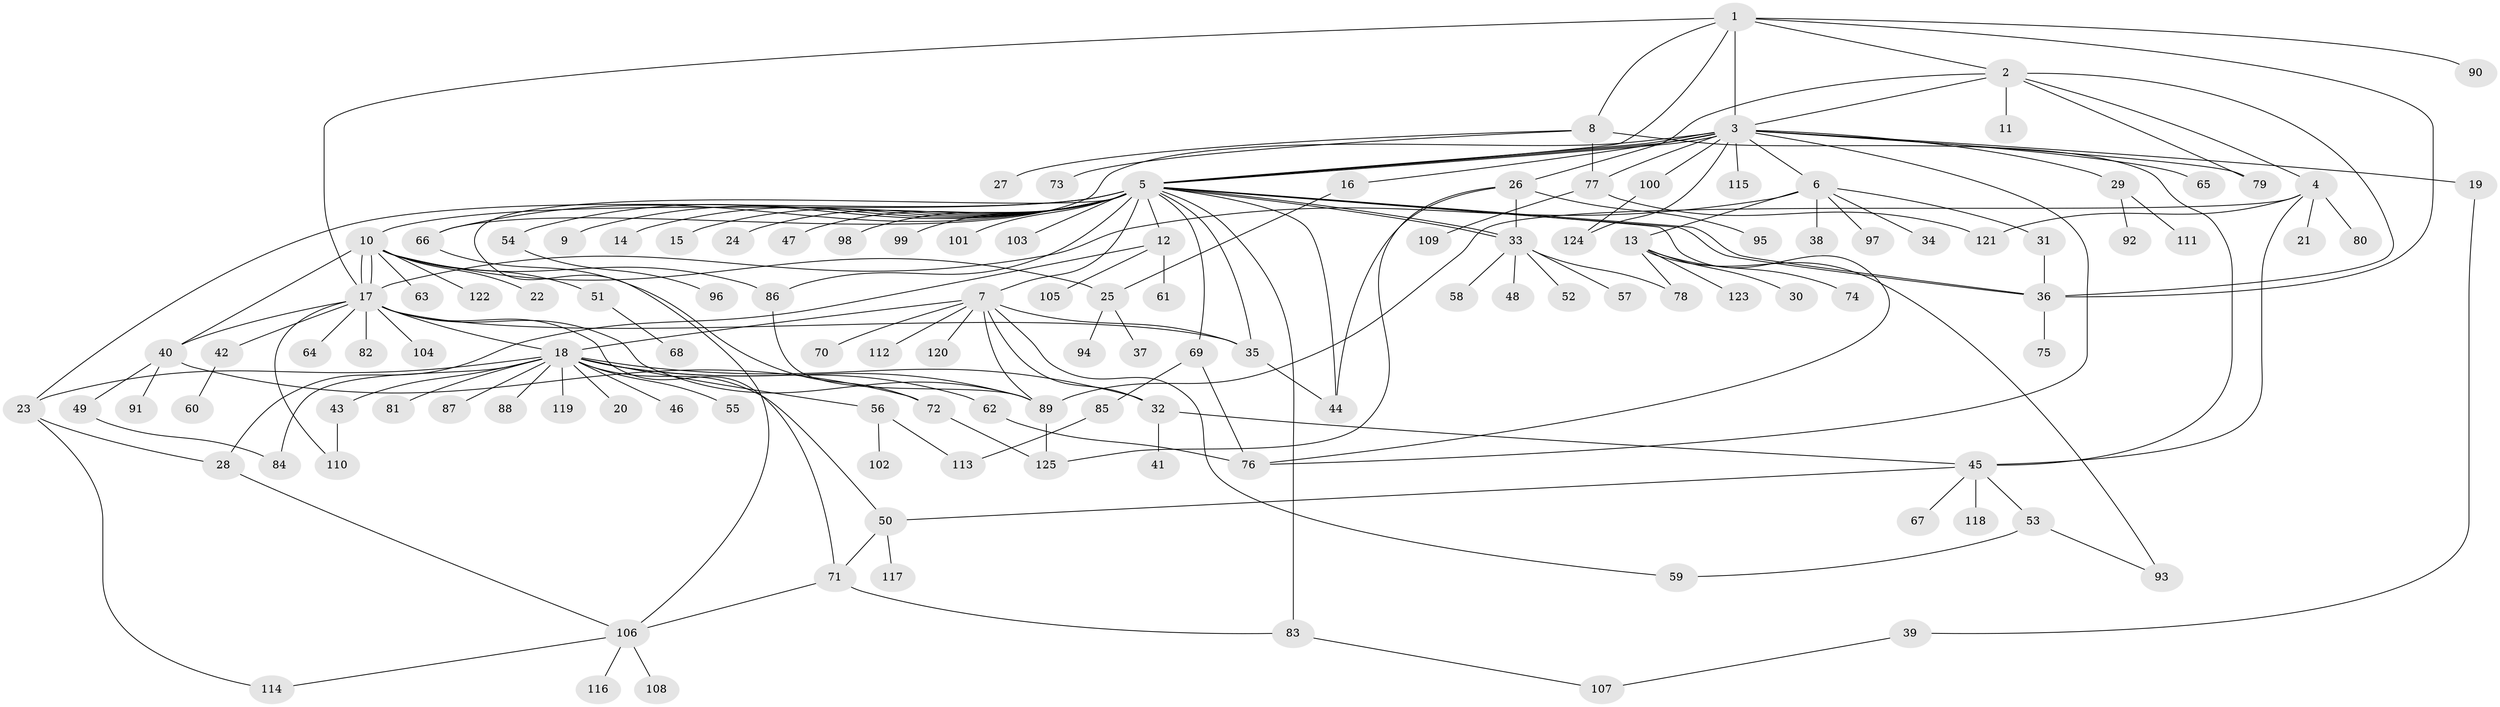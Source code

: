 // coarse degree distribution, {9: 0.030612244897959183, 22: 0.01020408163265306, 6: 0.02040816326530612, 28: 0.01020408163265306, 8: 0.02040816326530612, 1: 0.5102040816326531, 3: 0.05102040816326531, 2: 0.21428571428571427, 13: 0.01020408163265306, 16: 0.01020408163265306, 5: 0.030612244897959183, 4: 0.061224489795918366, 7: 0.02040816326530612}
// Generated by graph-tools (version 1.1) at 2025/41/03/06/25 10:41:48]
// undirected, 125 vertices, 178 edges
graph export_dot {
graph [start="1"]
  node [color=gray90,style=filled];
  1;
  2;
  3;
  4;
  5;
  6;
  7;
  8;
  9;
  10;
  11;
  12;
  13;
  14;
  15;
  16;
  17;
  18;
  19;
  20;
  21;
  22;
  23;
  24;
  25;
  26;
  27;
  28;
  29;
  30;
  31;
  32;
  33;
  34;
  35;
  36;
  37;
  38;
  39;
  40;
  41;
  42;
  43;
  44;
  45;
  46;
  47;
  48;
  49;
  50;
  51;
  52;
  53;
  54;
  55;
  56;
  57;
  58;
  59;
  60;
  61;
  62;
  63;
  64;
  65;
  66;
  67;
  68;
  69;
  70;
  71;
  72;
  73;
  74;
  75;
  76;
  77;
  78;
  79;
  80;
  81;
  82;
  83;
  84;
  85;
  86;
  87;
  88;
  89;
  90;
  91;
  92;
  93;
  94;
  95;
  96;
  97;
  98;
  99;
  100;
  101;
  102;
  103;
  104;
  105;
  106;
  107;
  108;
  109;
  110;
  111;
  112;
  113;
  114;
  115;
  116;
  117;
  118;
  119;
  120;
  121;
  122;
  123;
  124;
  125;
  1 -- 2;
  1 -- 3;
  1 -- 5;
  1 -- 8;
  1 -- 17;
  1 -- 36;
  1 -- 90;
  2 -- 3;
  2 -- 4;
  2 -- 11;
  2 -- 26;
  2 -- 36;
  2 -- 79;
  3 -- 5;
  3 -- 5;
  3 -- 5;
  3 -- 6;
  3 -- 16;
  3 -- 19;
  3 -- 29;
  3 -- 65;
  3 -- 66;
  3 -- 76;
  3 -- 77;
  3 -- 79;
  3 -- 100;
  3 -- 115;
  3 -- 124;
  4 -- 21;
  4 -- 45;
  4 -- 80;
  4 -- 89;
  4 -- 121;
  5 -- 7;
  5 -- 9;
  5 -- 10;
  5 -- 12;
  5 -- 14;
  5 -- 15;
  5 -- 23;
  5 -- 24;
  5 -- 33;
  5 -- 33;
  5 -- 35;
  5 -- 36;
  5 -- 36;
  5 -- 44;
  5 -- 47;
  5 -- 54;
  5 -- 66;
  5 -- 69;
  5 -- 76;
  5 -- 83;
  5 -- 86;
  5 -- 98;
  5 -- 99;
  5 -- 101;
  5 -- 103;
  5 -- 106;
  6 -- 13;
  6 -- 17;
  6 -- 31;
  6 -- 34;
  6 -- 38;
  6 -- 97;
  7 -- 18;
  7 -- 32;
  7 -- 35;
  7 -- 59;
  7 -- 70;
  7 -- 89;
  7 -- 112;
  7 -- 120;
  8 -- 27;
  8 -- 45;
  8 -- 73;
  8 -- 77;
  10 -- 17;
  10 -- 17;
  10 -- 22;
  10 -- 25;
  10 -- 40;
  10 -- 51;
  10 -- 63;
  10 -- 86;
  10 -- 122;
  12 -- 28;
  12 -- 61;
  12 -- 105;
  13 -- 30;
  13 -- 74;
  13 -- 78;
  13 -- 93;
  13 -- 123;
  16 -- 25;
  17 -- 18;
  17 -- 35;
  17 -- 40;
  17 -- 42;
  17 -- 64;
  17 -- 71;
  17 -- 82;
  17 -- 89;
  17 -- 104;
  17 -- 110;
  18 -- 20;
  18 -- 23;
  18 -- 32;
  18 -- 43;
  18 -- 46;
  18 -- 50;
  18 -- 55;
  18 -- 56;
  18 -- 62;
  18 -- 81;
  18 -- 84;
  18 -- 87;
  18 -- 88;
  18 -- 89;
  18 -- 119;
  19 -- 39;
  23 -- 28;
  23 -- 114;
  25 -- 37;
  25 -- 94;
  26 -- 33;
  26 -- 44;
  26 -- 95;
  26 -- 125;
  28 -- 106;
  29 -- 92;
  29 -- 111;
  31 -- 36;
  32 -- 41;
  32 -- 45;
  33 -- 48;
  33 -- 52;
  33 -- 57;
  33 -- 58;
  33 -- 78;
  35 -- 44;
  36 -- 75;
  39 -- 107;
  40 -- 49;
  40 -- 72;
  40 -- 91;
  42 -- 60;
  43 -- 110;
  45 -- 50;
  45 -- 53;
  45 -- 67;
  45 -- 118;
  49 -- 84;
  50 -- 71;
  50 -- 117;
  51 -- 68;
  53 -- 59;
  53 -- 93;
  54 -- 96;
  56 -- 102;
  56 -- 113;
  62 -- 76;
  66 -- 72;
  69 -- 76;
  69 -- 85;
  71 -- 83;
  71 -- 106;
  72 -- 125;
  77 -- 109;
  77 -- 121;
  83 -- 107;
  85 -- 113;
  86 -- 89;
  89 -- 125;
  100 -- 124;
  106 -- 108;
  106 -- 114;
  106 -- 116;
}
